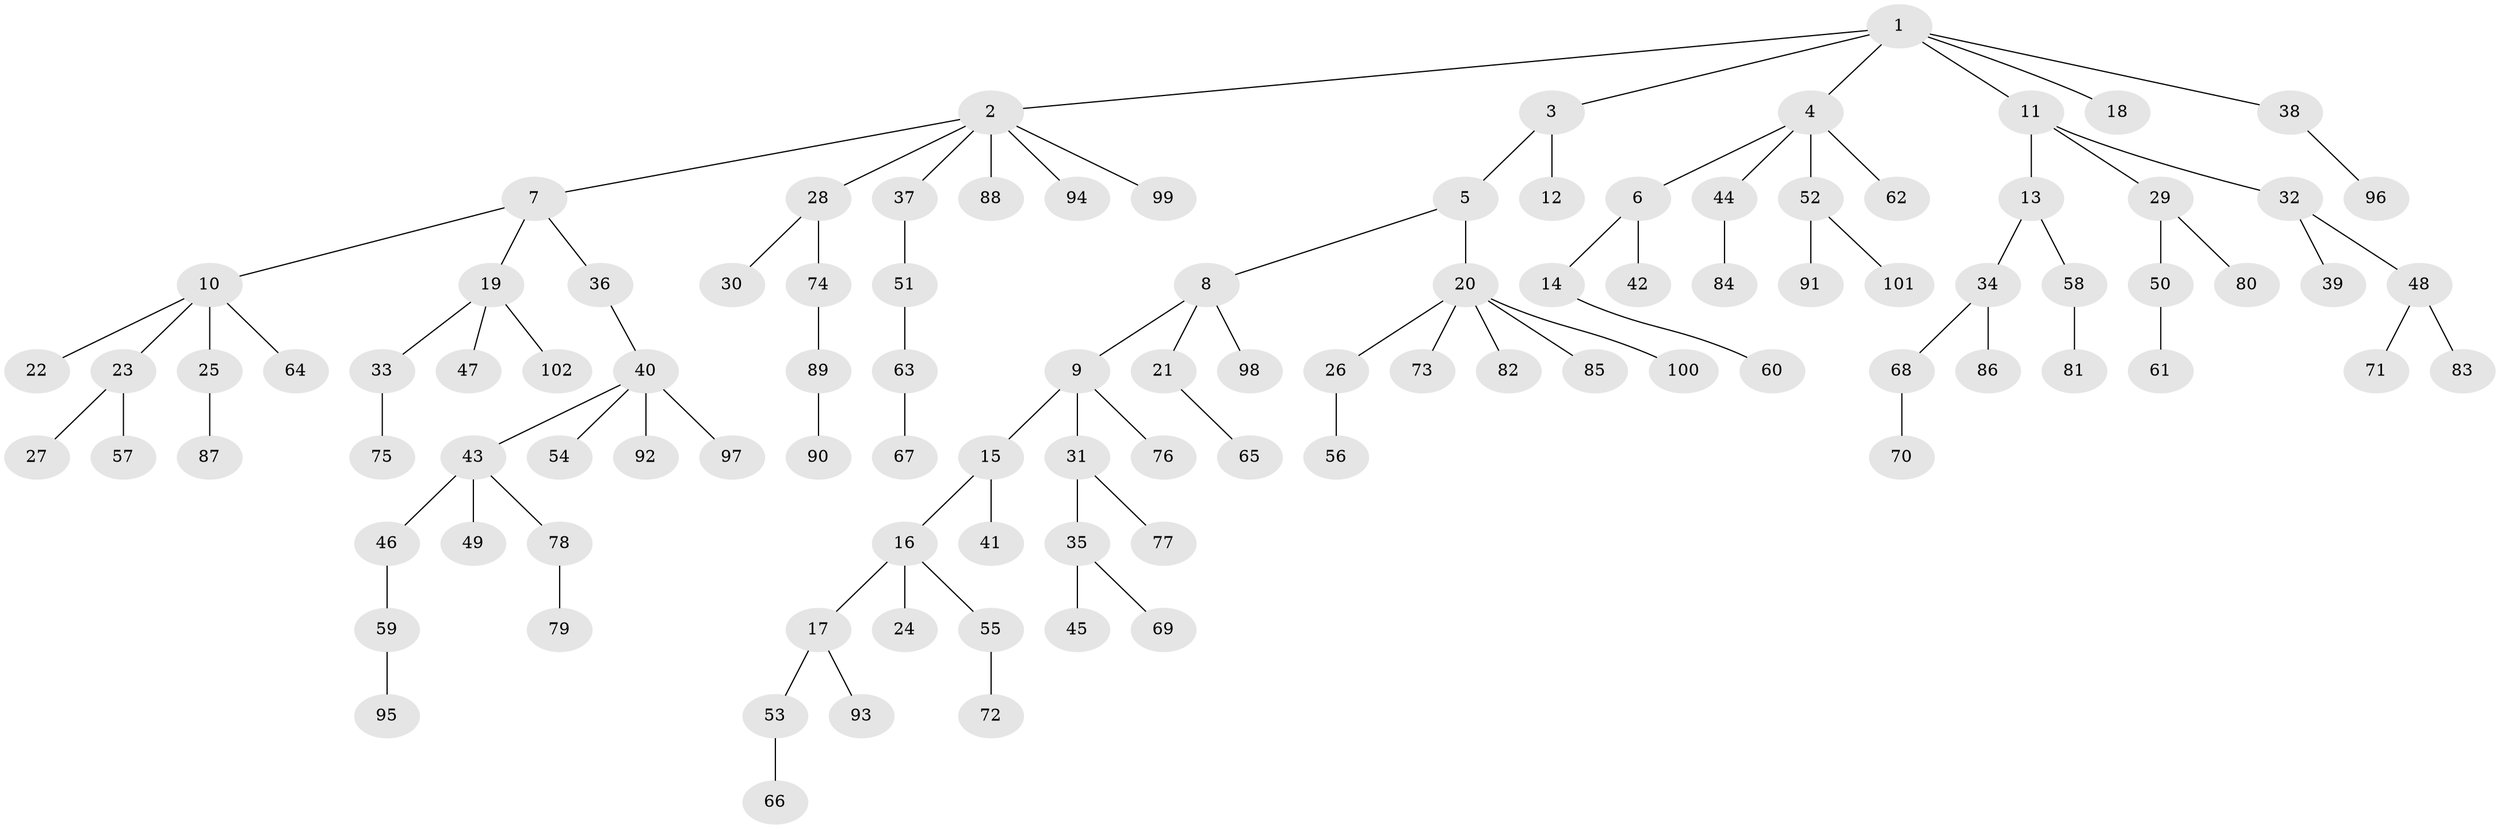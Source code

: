 // Generated by graph-tools (version 1.1) at 2025/15/03/09/25 04:15:21]
// undirected, 102 vertices, 101 edges
graph export_dot {
graph [start="1"]
  node [color=gray90,style=filled];
  1;
  2;
  3;
  4;
  5;
  6;
  7;
  8;
  9;
  10;
  11;
  12;
  13;
  14;
  15;
  16;
  17;
  18;
  19;
  20;
  21;
  22;
  23;
  24;
  25;
  26;
  27;
  28;
  29;
  30;
  31;
  32;
  33;
  34;
  35;
  36;
  37;
  38;
  39;
  40;
  41;
  42;
  43;
  44;
  45;
  46;
  47;
  48;
  49;
  50;
  51;
  52;
  53;
  54;
  55;
  56;
  57;
  58;
  59;
  60;
  61;
  62;
  63;
  64;
  65;
  66;
  67;
  68;
  69;
  70;
  71;
  72;
  73;
  74;
  75;
  76;
  77;
  78;
  79;
  80;
  81;
  82;
  83;
  84;
  85;
  86;
  87;
  88;
  89;
  90;
  91;
  92;
  93;
  94;
  95;
  96;
  97;
  98;
  99;
  100;
  101;
  102;
  1 -- 2;
  1 -- 3;
  1 -- 4;
  1 -- 11;
  1 -- 18;
  1 -- 38;
  2 -- 7;
  2 -- 28;
  2 -- 37;
  2 -- 88;
  2 -- 94;
  2 -- 99;
  3 -- 5;
  3 -- 12;
  4 -- 6;
  4 -- 44;
  4 -- 52;
  4 -- 62;
  5 -- 8;
  5 -- 20;
  6 -- 14;
  6 -- 42;
  7 -- 10;
  7 -- 19;
  7 -- 36;
  8 -- 9;
  8 -- 21;
  8 -- 98;
  9 -- 15;
  9 -- 31;
  9 -- 76;
  10 -- 22;
  10 -- 23;
  10 -- 25;
  10 -- 64;
  11 -- 13;
  11 -- 29;
  11 -- 32;
  13 -- 34;
  13 -- 58;
  14 -- 60;
  15 -- 16;
  15 -- 41;
  16 -- 17;
  16 -- 24;
  16 -- 55;
  17 -- 53;
  17 -- 93;
  19 -- 33;
  19 -- 47;
  19 -- 102;
  20 -- 26;
  20 -- 73;
  20 -- 82;
  20 -- 85;
  20 -- 100;
  21 -- 65;
  23 -- 27;
  23 -- 57;
  25 -- 87;
  26 -- 56;
  28 -- 30;
  28 -- 74;
  29 -- 50;
  29 -- 80;
  31 -- 35;
  31 -- 77;
  32 -- 39;
  32 -- 48;
  33 -- 75;
  34 -- 68;
  34 -- 86;
  35 -- 45;
  35 -- 69;
  36 -- 40;
  37 -- 51;
  38 -- 96;
  40 -- 43;
  40 -- 54;
  40 -- 92;
  40 -- 97;
  43 -- 46;
  43 -- 49;
  43 -- 78;
  44 -- 84;
  46 -- 59;
  48 -- 71;
  48 -- 83;
  50 -- 61;
  51 -- 63;
  52 -- 91;
  52 -- 101;
  53 -- 66;
  55 -- 72;
  58 -- 81;
  59 -- 95;
  63 -- 67;
  68 -- 70;
  74 -- 89;
  78 -- 79;
  89 -- 90;
}
